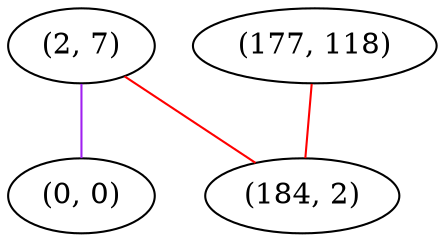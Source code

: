 graph "" {
"(2, 7)";
"(0, 0)";
"(177, 118)";
"(184, 2)";
"(2, 7)" -- "(0, 0)"  [color=purple, key=0, weight=4];
"(2, 7)" -- "(184, 2)"  [color=red, key=0, weight=1];
"(177, 118)" -- "(184, 2)"  [color=red, key=0, weight=1];
}
